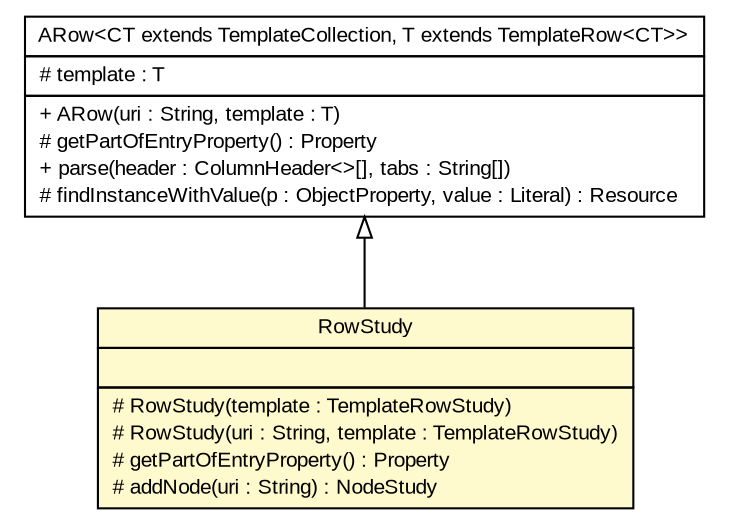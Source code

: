 #!/usr/local/bin/dot
#
# Class diagram 
# Generated by UmlGraph version 4.6 (http://www.spinellis.gr/sw/umlgraph)
#

digraph G {
	edge [fontname="arial",fontsize=10,labelfontname="arial",labelfontsize=10];
	node [fontname="arial",fontsize=10,shape=plaintext];
	// net.toxbank.isa.RowStudy
	c347 [label=<<table border="0" cellborder="1" cellspacing="0" cellpadding="2" port="p" bgcolor="lemonChiffon" href="./RowStudy.html">
		<tr><td><table border="0" cellspacing="0" cellpadding="1">
			<tr><td> RowStudy </td></tr>
		</table></td></tr>
		<tr><td><table border="0" cellspacing="0" cellpadding="1">
			<tr><td align="left">  </td></tr>
		</table></td></tr>
		<tr><td><table border="0" cellspacing="0" cellpadding="1">
			<tr><td align="left"> # RowStudy(template : TemplateRowStudy) </td></tr>
			<tr><td align="left"> # RowStudy(uri : String, template : TemplateRowStudy) </td></tr>
			<tr><td align="left"> # getPartOfEntryProperty() : Property </td></tr>
			<tr><td align="left"> # addNode(uri : String) : NodeStudy </td></tr>
		</table></td></tr>
		</table>>, fontname="arial", fontcolor="black", fontsize=10.0];
	// net.toxbank.isa.ARow<CT extends net.toxbank.isa.TemplateCollection, T extends net.toxbank.isa.TemplateRow<CT>>
	c357 [label=<<table border="0" cellborder="1" cellspacing="0" cellpadding="2" port="p" href="./ARow.html">
		<tr><td><table border="0" cellspacing="0" cellpadding="1">
			<tr><td> ARow&lt;CT extends TemplateCollection, T extends TemplateRow&lt;CT&gt;&gt; </td></tr>
		</table></td></tr>
		<tr><td><table border="0" cellspacing="0" cellpadding="1">
			<tr><td align="left"> # template : T </td></tr>
		</table></td></tr>
		<tr><td><table border="0" cellspacing="0" cellpadding="1">
			<tr><td align="left"> + ARow(uri : String, template : T) </td></tr>
			<tr><td align="left"> # getPartOfEntryProperty() : Property </td></tr>
			<tr><td align="left"> + parse(header : ColumnHeader&lt;&gt;[], tabs : String[]) </td></tr>
			<tr><td align="left"> # findInstanceWithValue(p : ObjectProperty, value : Literal) : Resource </td></tr>
		</table></td></tr>
		</table>>, fontname="arial", fontcolor="black", fontsize=10.0];
	//net.toxbank.isa.RowStudy extends net.toxbank.isa.ARow<net.toxbank.isa.TemplateStudy, net.toxbank.isa.TemplateRowStudy>
	c357:p -> c347:p [dir=back,arrowtail=empty];
}

